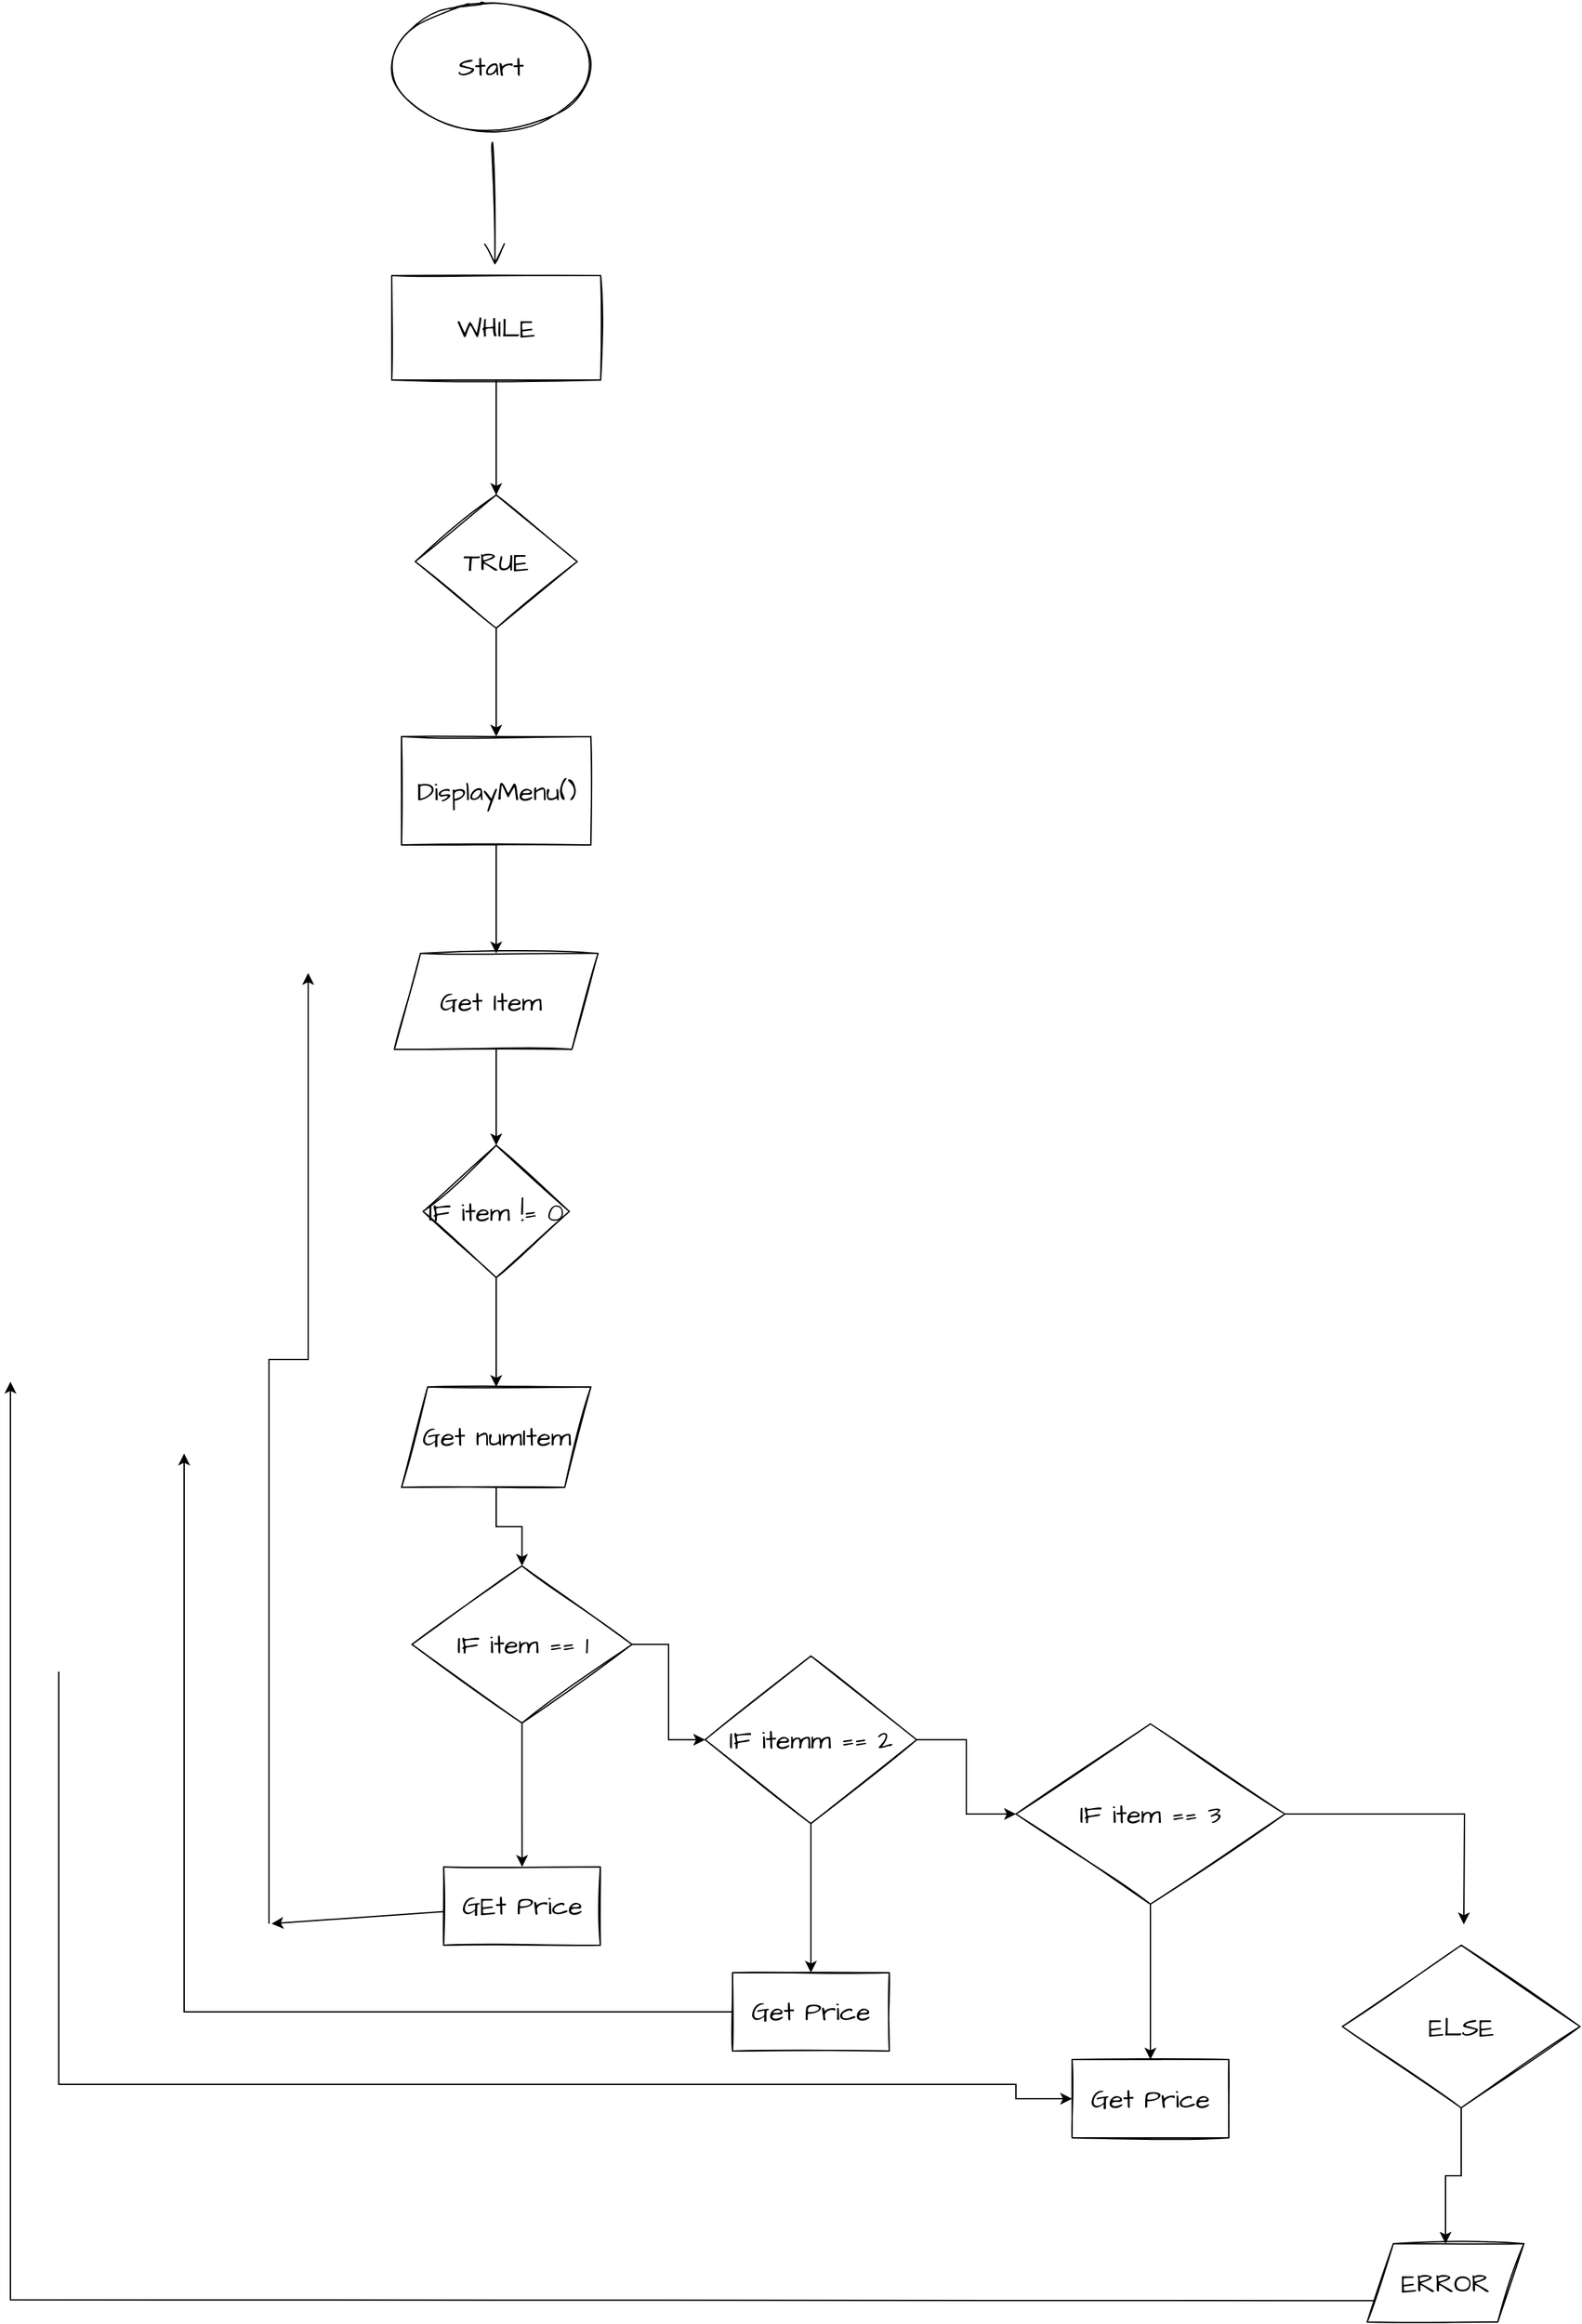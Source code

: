 <mxfile version="15.6.2" type="github">
  <diagram id="LbIXBYtPMcrgPbF9wDt8" name="Page-1">
    <mxGraphModel dx="1462" dy="1678" grid="0" gridSize="10" guides="1" tooltips="1" connect="1" arrows="1" fold="1" page="0" pageScale="1" pageWidth="850" pageHeight="1100" math="0" shadow="0">
      <root>
        <mxCell id="0" />
        <mxCell id="1" parent="0" />
        <mxCell id="4MiIrV9fYXFOiT7Y9uka-3" value="" style="edgeStyle=none;curved=1;rounded=0;sketch=1;hachureGap=4;orthogonalLoop=1;jettySize=auto;html=1;fontFamily=Architects Daughter;fontSource=https%3A%2F%2Ffonts.googleapis.com%2Fcss%3Ffamily%3DArchitects%2BDaughter;fontSize=16;endArrow=open;startSize=14;endSize=14;sourcePerimeterSpacing=8;targetPerimeterSpacing=8;" parent="1" source="4MiIrV9fYXFOiT7Y9uka-1" target="4MiIrV9fYXFOiT7Y9uka-2" edge="1">
          <mxGeometry relative="1" as="geometry" />
        </mxCell>
        <mxCell id="4MiIrV9fYXFOiT7Y9uka-1" value="Start" style="ellipse;whiteSpace=wrap;html=1;sketch=1;hachureGap=4;pointerEvents=0;fontFamily=Architects Daughter;fontSource=https%3A%2F%2Ffonts.googleapis.com%2Fcss%3Ffamily%3DArchitects%2BDaughter;fontSize=20;" parent="1" vertex="1">
          <mxGeometry x="98" y="-12" width="160" height="100" as="geometry" />
        </mxCell>
        <mxCell id="ReedkXl9y89V0gpV-K3l-12" value="" style="edgeStyle=orthogonalEdgeStyle;rounded=0;orthogonalLoop=1;jettySize=auto;html=1;" parent="1" source="4MiIrV9fYXFOiT7Y9uka-2" target="ReedkXl9y89V0gpV-K3l-11" edge="1">
          <mxGeometry relative="1" as="geometry" />
        </mxCell>
        <mxCell id="4MiIrV9fYXFOiT7Y9uka-2" value="WHILE" style="rounded=0;whiteSpace=wrap;html=1;sketch=1;hachureGap=4;pointerEvents=0;fontFamily=Architects Daughter;fontSource=https%3A%2F%2Ffonts.googleapis.com%2Fcss%3Ffamily%3DArchitects%2BDaughter;fontSize=20;" parent="1" vertex="1">
          <mxGeometry x="102" y="198" width="160" height="80" as="geometry" />
        </mxCell>
        <mxCell id="ReedkXl9y89V0gpV-K3l-14" value="" style="edgeStyle=orthogonalEdgeStyle;rounded=0;orthogonalLoop=1;jettySize=auto;html=1;" parent="1" source="ReedkXl9y89V0gpV-K3l-11" target="ReedkXl9y89V0gpV-K3l-13" edge="1">
          <mxGeometry relative="1" as="geometry" />
        </mxCell>
        <mxCell id="ReedkXl9y89V0gpV-K3l-11" value="TRUE" style="rhombus;whiteSpace=wrap;html=1;rounded=0;fontFamily=Architects Daughter;fontSource=https%3A%2F%2Ffonts.googleapis.com%2Fcss%3Ffamily%3DArchitects%2BDaughter;fontSize=20;sketch=1;hachureGap=4;" parent="1" vertex="1">
          <mxGeometry x="120" y="366" width="124" height="102" as="geometry" />
        </mxCell>
        <mxCell id="ReedkXl9y89V0gpV-K3l-20" value="" style="edgeStyle=orthogonalEdgeStyle;rounded=0;orthogonalLoop=1;jettySize=auto;html=1;" parent="1" source="ReedkXl9y89V0gpV-K3l-13" target="ReedkXl9y89V0gpV-K3l-19" edge="1">
          <mxGeometry relative="1" as="geometry" />
        </mxCell>
        <mxCell id="ReedkXl9y89V0gpV-K3l-13" value="DisplayMenu()" style="whiteSpace=wrap;html=1;rounded=0;fontFamily=Architects Daughter;fontSource=https%3A%2F%2Ffonts.googleapis.com%2Fcss%3Ffamily%3DArchitects%2BDaughter;fontSize=20;sketch=1;hachureGap=4;" parent="1" vertex="1">
          <mxGeometry x="109.5" y="551" width="145" height="83" as="geometry" />
        </mxCell>
        <mxCell id="ReedkXl9y89V0gpV-K3l-22" value="" style="edgeStyle=orthogonalEdgeStyle;rounded=0;orthogonalLoop=1;jettySize=auto;html=1;" parent="1" source="ReedkXl9y89V0gpV-K3l-19" target="ReedkXl9y89V0gpV-K3l-21" edge="1">
          <mxGeometry relative="1" as="geometry" />
        </mxCell>
        <mxCell id="ReedkXl9y89V0gpV-K3l-19" value="Get Item&amp;nbsp;" style="shape=parallelogram;perimeter=parallelogramPerimeter;whiteSpace=wrap;html=1;fixedSize=1;rounded=0;fontFamily=Architects Daughter;fontSource=https%3A%2F%2Ffonts.googleapis.com%2Fcss%3Ffamily%3DArchitects%2BDaughter;fontSize=20;sketch=1;hachureGap=4;" parent="1" vertex="1">
          <mxGeometry x="104" y="717" width="156" height="73.5" as="geometry" />
        </mxCell>
        <mxCell id="ReedkXl9y89V0gpV-K3l-25" value="" style="edgeStyle=orthogonalEdgeStyle;rounded=0;orthogonalLoop=1;jettySize=auto;html=1;" parent="1" source="ReedkXl9y89V0gpV-K3l-21" target="ReedkXl9y89V0gpV-K3l-24" edge="1">
          <mxGeometry relative="1" as="geometry" />
        </mxCell>
        <mxCell id="ReedkXl9y89V0gpV-K3l-21" value="IF item != 0" style="rhombus;whiteSpace=wrap;html=1;rounded=0;fontFamily=Architects Daughter;fontSource=https%3A%2F%2Ffonts.googleapis.com%2Fcss%3Ffamily%3DArchitects%2BDaughter;fontSize=20;sketch=1;hachureGap=4;" parent="1" vertex="1">
          <mxGeometry x="126" y="864" width="112" height="101.25" as="geometry" />
        </mxCell>
        <mxCell id="ReedkXl9y89V0gpV-K3l-27" value="" style="edgeStyle=orthogonalEdgeStyle;rounded=0;orthogonalLoop=1;jettySize=auto;html=1;" parent="1" source="ReedkXl9y89V0gpV-K3l-24" target="ReedkXl9y89V0gpV-K3l-26" edge="1">
          <mxGeometry relative="1" as="geometry" />
        </mxCell>
        <mxCell id="ReedkXl9y89V0gpV-K3l-24" value="Get numItem" style="shape=parallelogram;perimeter=parallelogramPerimeter;whiteSpace=wrap;html=1;fixedSize=1;rounded=0;fontFamily=Architects Daughter;fontSource=https%3A%2F%2Ffonts.googleapis.com%2Fcss%3Ffamily%3DArchitects%2BDaughter;fontSize=20;sketch=1;hachureGap=4;" parent="1" vertex="1">
          <mxGeometry x="109.5" y="1049" width="145" height="76.88" as="geometry" />
        </mxCell>
        <mxCell id="ReedkXl9y89V0gpV-K3l-30" value="" style="edgeStyle=orthogonalEdgeStyle;rounded=0;orthogonalLoop=1;jettySize=auto;html=1;" parent="1" source="ReedkXl9y89V0gpV-K3l-26" target="ReedkXl9y89V0gpV-K3l-29" edge="1">
          <mxGeometry relative="1" as="geometry" />
        </mxCell>
        <mxCell id="ReedkXl9y89V0gpV-K3l-34" value="" style="edgeStyle=orthogonalEdgeStyle;rounded=0;orthogonalLoop=1;jettySize=auto;html=1;" parent="1" source="ReedkXl9y89V0gpV-K3l-26" target="ReedkXl9y89V0gpV-K3l-33" edge="1">
          <mxGeometry relative="1" as="geometry" />
        </mxCell>
        <mxCell id="ReedkXl9y89V0gpV-K3l-26" value="IF item == 1" style="rhombus;whiteSpace=wrap;html=1;rounded=0;fontFamily=Architects Daughter;fontSource=https%3A%2F%2Ffonts.googleapis.com%2Fcss%3Ffamily%3DArchitects%2BDaughter;fontSize=20;sketch=1;hachureGap=4;" parent="1" vertex="1">
          <mxGeometry x="117.5" y="1186" width="168.5" height="120.32" as="geometry" />
        </mxCell>
        <mxCell id="ReedkXl9y89V0gpV-K3l-32" value="" style="edgeStyle=orthogonalEdgeStyle;rounded=0;orthogonalLoop=1;jettySize=auto;html=1;" parent="1" source="ReedkXl9y89V0gpV-K3l-29" target="ReedkXl9y89V0gpV-K3l-31" edge="1">
          <mxGeometry relative="1" as="geometry" />
        </mxCell>
        <mxCell id="ReedkXl9y89V0gpV-K3l-36" value="" style="edgeStyle=orthogonalEdgeStyle;rounded=0;orthogonalLoop=1;jettySize=auto;html=1;" parent="1" source="ReedkXl9y89V0gpV-K3l-29" target="ReedkXl9y89V0gpV-K3l-35" edge="1">
          <mxGeometry relative="1" as="geometry" />
        </mxCell>
        <mxCell id="ReedkXl9y89V0gpV-K3l-29" value="IF itemm == 2" style="rhombus;whiteSpace=wrap;html=1;rounded=0;fontFamily=Architects Daughter;fontSource=https%3A%2F%2Ffonts.googleapis.com%2Fcss%3Ffamily%3DArchitects%2BDaughter;fontSize=20;sketch=1;hachureGap=4;" parent="1" vertex="1">
          <mxGeometry x="342" y="1255" width="162" height="128.32" as="geometry" />
        </mxCell>
        <mxCell id="ReedkXl9y89V0gpV-K3l-38" value="" style="edgeStyle=orthogonalEdgeStyle;rounded=0;orthogonalLoop=1;jettySize=auto;html=1;" parent="1" source="ReedkXl9y89V0gpV-K3l-31" target="ReedkXl9y89V0gpV-K3l-37" edge="1">
          <mxGeometry relative="1" as="geometry" />
        </mxCell>
        <mxCell id="ReedkXl9y89V0gpV-K3l-40" value="" style="edgeStyle=orthogonalEdgeStyle;rounded=0;orthogonalLoop=1;jettySize=auto;html=1;" parent="1" source="ReedkXl9y89V0gpV-K3l-31" edge="1">
          <mxGeometry relative="1" as="geometry">
            <mxPoint x="923" y="1460.5" as="targetPoint" />
          </mxGeometry>
        </mxCell>
        <mxCell id="ReedkXl9y89V0gpV-K3l-31" value="IF item == 3" style="rhombus;whiteSpace=wrap;html=1;rounded=0;fontFamily=Architects Daughter;fontSource=https%3A%2F%2Ffonts.googleapis.com%2Fcss%3Ffamily%3DArchitects%2BDaughter;fontSize=20;sketch=1;hachureGap=4;" parent="1" vertex="1">
          <mxGeometry x="580" y="1307" width="206" height="138" as="geometry" />
        </mxCell>
        <mxCell id="ReedkXl9y89V0gpV-K3l-33" value="GEt Price" style="whiteSpace=wrap;html=1;rounded=0;fontFamily=Architects Daughter;fontSource=https%3A%2F%2Ffonts.googleapis.com%2Fcss%3Ffamily%3DArchitects%2BDaughter;fontSize=20;sketch=1;hachureGap=4;" parent="1" vertex="1">
          <mxGeometry x="141.75" y="1416.48" width="120" height="60" as="geometry" />
        </mxCell>
        <mxCell id="ReedkXl9y89V0gpV-K3l-35" value="Get Price" style="whiteSpace=wrap;html=1;rounded=0;fontFamily=Architects Daughter;fontSource=https%3A%2F%2Ffonts.googleapis.com%2Fcss%3Ffamily%3DArchitects%2BDaughter;fontSize=20;sketch=1;hachureGap=4;" parent="1" vertex="1">
          <mxGeometry x="363" y="1497.48" width="120" height="60" as="geometry" />
        </mxCell>
        <mxCell id="ReedkXl9y89V0gpV-K3l-37" value="Get Price" style="whiteSpace=wrap;html=1;rounded=0;fontFamily=Architects Daughter;fontSource=https%3A%2F%2Ffonts.googleapis.com%2Fcss%3Ffamily%3DArchitects%2BDaughter;fontSize=20;sketch=1;hachureGap=4;" parent="1" vertex="1">
          <mxGeometry x="623" y="1564" width="120" height="60" as="geometry" />
        </mxCell>
        <mxCell id="ReedkXl9y89V0gpV-K3l-47" value="" style="edgeStyle=orthogonalEdgeStyle;rounded=0;orthogonalLoop=1;jettySize=auto;html=1;" parent="1" source="ReedkXl9y89V0gpV-K3l-43" target="ReedkXl9y89V0gpV-K3l-46" edge="1">
          <mxGeometry relative="1" as="geometry" />
        </mxCell>
        <mxCell id="ReedkXl9y89V0gpV-K3l-43" value="ELSE" style="rhombus;whiteSpace=wrap;html=1;rounded=0;fontFamily=Architects Daughter;fontSource=https%3A%2F%2Ffonts.googleapis.com%2Fcss%3Ffamily%3DArchitects%2BDaughter;fontSize=20;sketch=1;hachureGap=4;" parent="1" vertex="1">
          <mxGeometry x="830" y="1476.48" width="182" height="124.5" as="geometry" />
        </mxCell>
        <mxCell id="ReedkXl9y89V0gpV-K3l-46" value="ERROR" style="shape=parallelogram;perimeter=parallelogramPerimeter;whiteSpace=wrap;html=1;fixedSize=1;rounded=0;fontFamily=Architects Daughter;fontSource=https%3A%2F%2Ffonts.googleapis.com%2Fcss%3Ffamily%3DArchitects%2BDaughter;fontSize=20;sketch=1;hachureGap=4;" parent="1" vertex="1">
          <mxGeometry x="849" y="1705" width="120" height="60" as="geometry" />
        </mxCell>
        <mxCell id="1SlUcMypFklPaJCK75EV-2" value="" style="edgeStyle=elbowEdgeStyle;elbow=vertical;endArrow=classic;html=1;rounded=0;" parent="1" edge="1">
          <mxGeometry width="50" height="50" relative="1" as="geometry">
            <mxPoint x="8" y="1460" as="sourcePoint" />
            <mxPoint x="38" y="732" as="targetPoint" />
            <Array as="points">
              <mxPoint x="-51" y="1028" />
            </Array>
          </mxGeometry>
        </mxCell>
        <mxCell id="1SlUcMypFklPaJCK75EV-4" value="" style="edgeStyle=segmentEdgeStyle;endArrow=classic;html=1;rounded=0;" parent="1" source="ReedkXl9y89V0gpV-K3l-35" edge="1">
          <mxGeometry width="50" height="50" relative="1" as="geometry">
            <mxPoint x="144" y="1539" as="sourcePoint" />
            <mxPoint x="-57" y="1100" as="targetPoint" />
          </mxGeometry>
        </mxCell>
        <mxCell id="1SlUcMypFklPaJCK75EV-5" value="" style="edgeStyle=segmentEdgeStyle;endArrow=classic;html=1;rounded=0;entryX=0;entryY=0.5;entryDx=0;entryDy=0;" parent="1" target="ReedkXl9y89V0gpV-K3l-37" edge="1">
          <mxGeometry width="50" height="50" relative="1" as="geometry">
            <mxPoint x="-153" y="1267" as="sourcePoint" />
            <mxPoint x="580" y="1585" as="targetPoint" />
            <Array as="points">
              <mxPoint x="-153" y="1451" />
              <mxPoint x="-153" y="1583" />
              <mxPoint x="580" y="1583" />
              <mxPoint x="580" y="1594" />
            </Array>
          </mxGeometry>
        </mxCell>
        <mxCell id="qQ5Qc4WrEc601AS5fPKx-6" value="" style="endArrow=classic;html=1;rounded=0;" edge="1" parent="1" source="ReedkXl9y89V0gpV-K3l-33">
          <mxGeometry width="50" height="50" relative="1" as="geometry">
            <mxPoint x="106" y="1452" as="sourcePoint" />
            <mxPoint x="10" y="1460" as="targetPoint" />
          </mxGeometry>
        </mxCell>
        <mxCell id="qQ5Qc4WrEc601AS5fPKx-7" value="" style="edgeStyle=elbowEdgeStyle;elbow=vertical;endArrow=classic;html=1;rounded=0;exitX=0;exitY=0.75;exitDx=0;exitDy=0;" edge="1" parent="1" source="ReedkXl9y89V0gpV-K3l-46">
          <mxGeometry width="50" height="50" relative="1" as="geometry">
            <mxPoint x="1270" y="1753" as="sourcePoint" />
            <mxPoint x="-190" y="1045" as="targetPoint" />
            <Array as="points">
              <mxPoint x="500" y="1748" />
            </Array>
          </mxGeometry>
        </mxCell>
      </root>
    </mxGraphModel>
  </diagram>
</mxfile>

